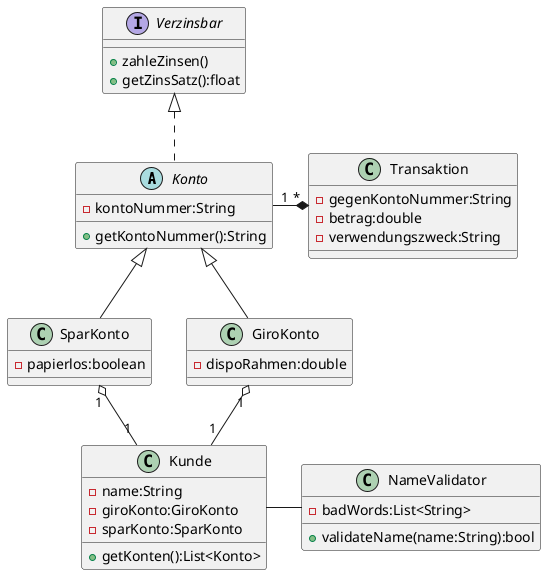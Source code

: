 @startuml

abstract class Konto {
-kontoNummer:String
+getKontoNummer():String
}

interface Verzinsbar {
+zahleZinsen()
+getZinsSatz():float
}

class GiroKonto {
-dispoRahmen:double
}

class SparKonto {
-papierlos:boolean
}

class Transaktion {
-gegenKontoNummer:String
-betrag:double
-verwendungszweck:String
}

class Kunde {
-name:String
-giroKonto:GiroKonto
-sparKonto:SparKonto
+getKonten():List<Konto>
}

class NameValidator {
-badWords:List<String>
+validateName(name:String):bool
}

Konto "1" -right-* "*" Transaktion
GiroKonto -up-|> Konto
SparKonto -up-|> Konto
Kunde "1" -up-o "1" GiroKonto
Kunde "1" -up-o "1" SparKonto
Kunde -right- NameValidator
Konto .up.|> Verzinsbar

@enduml